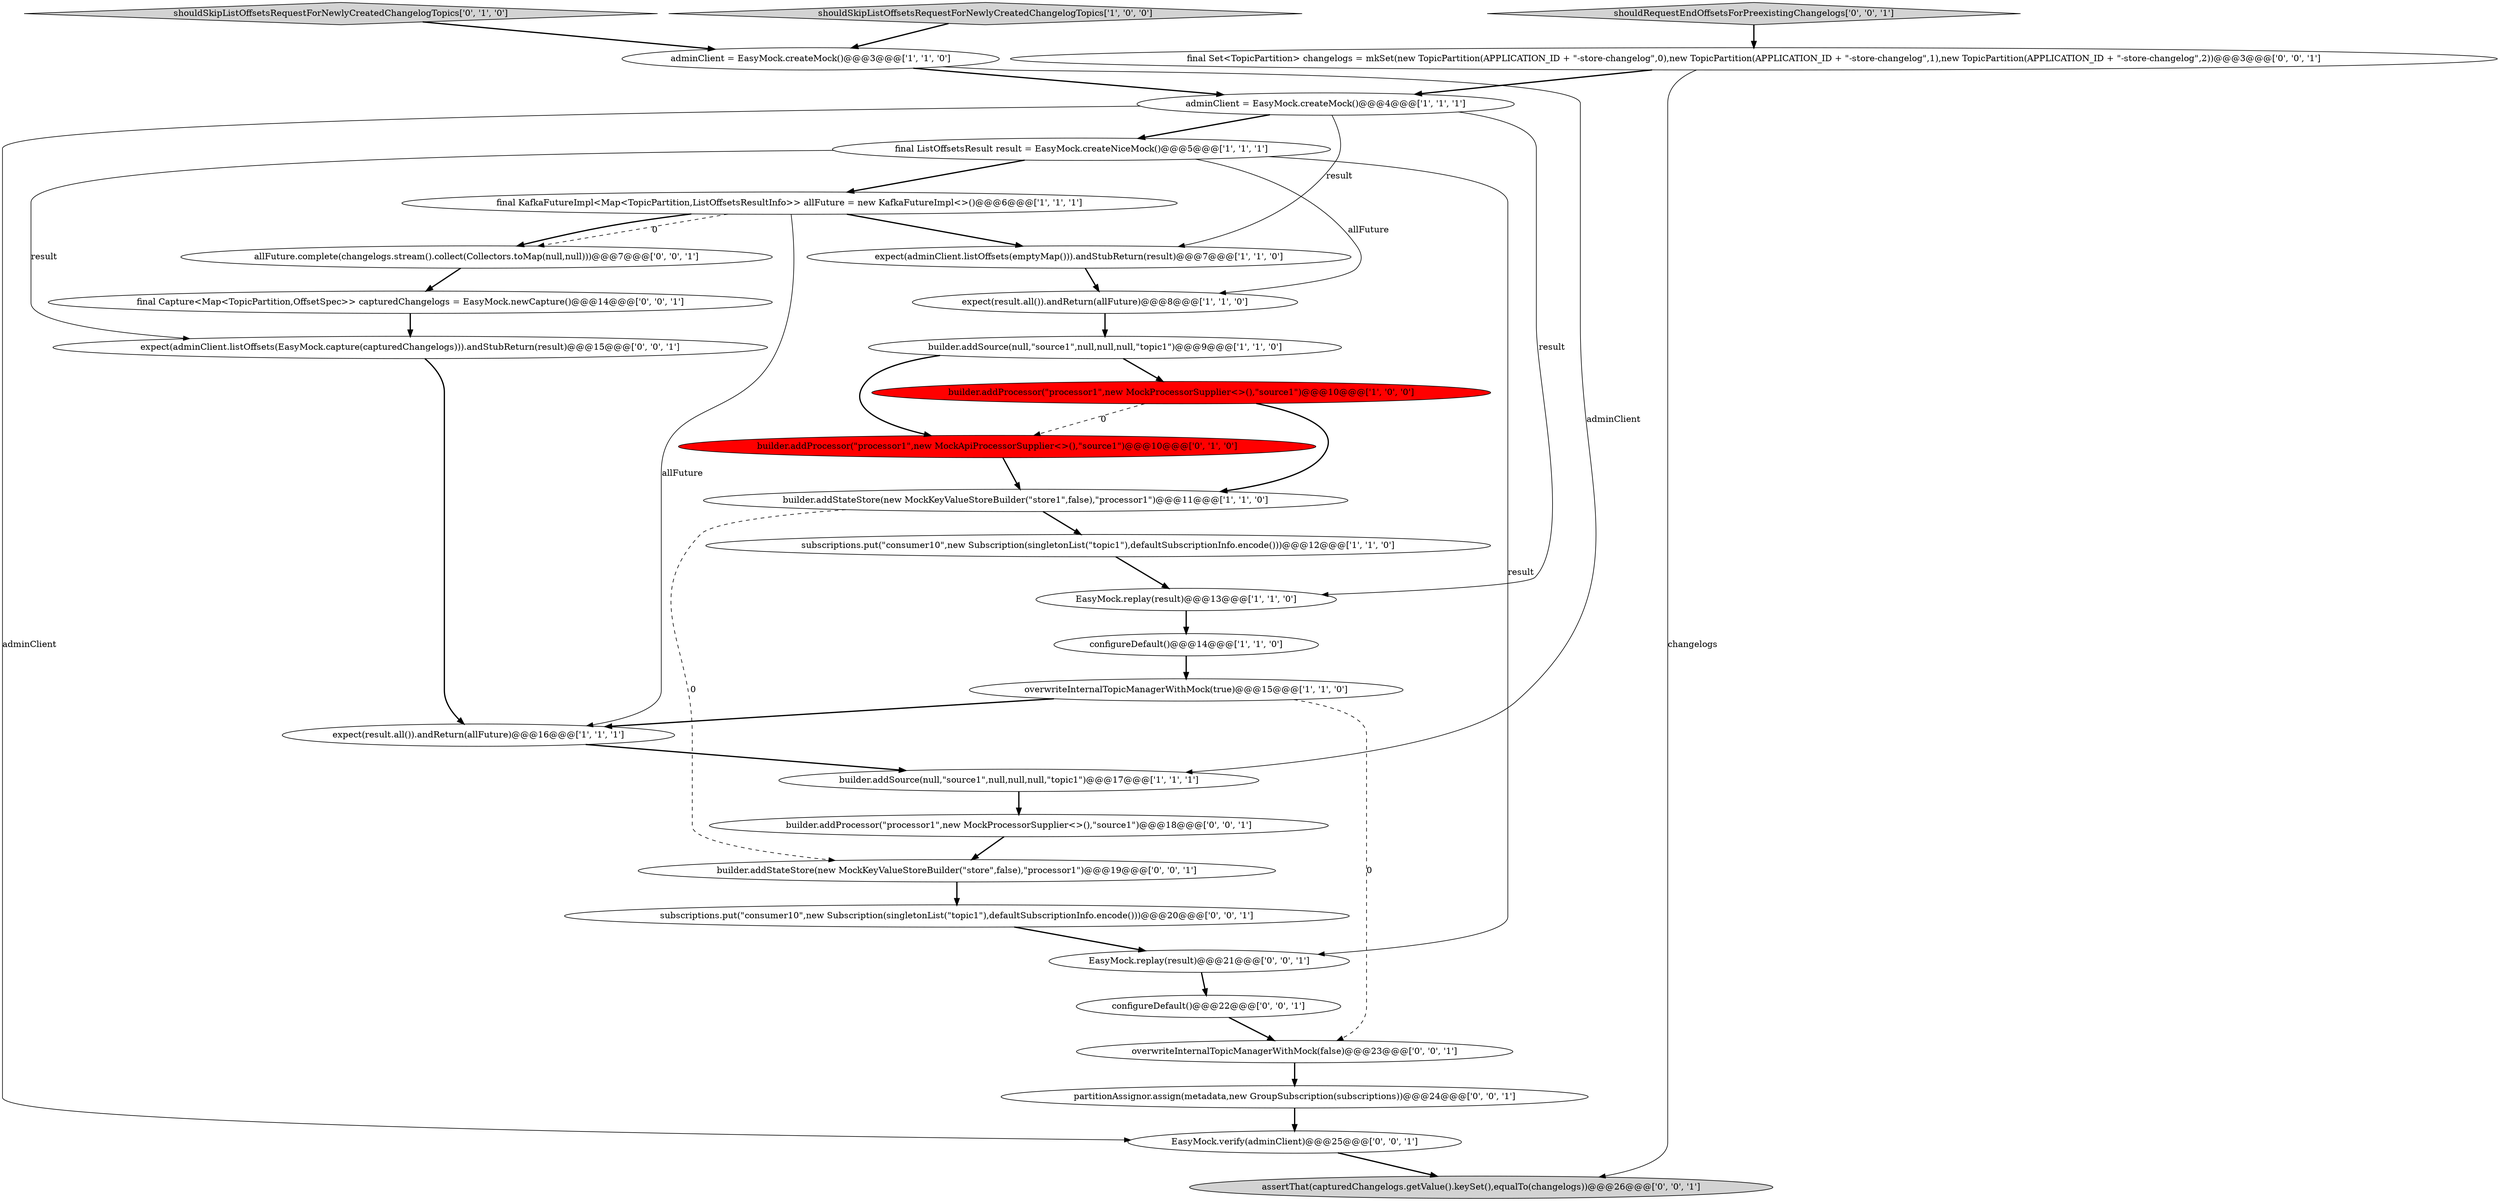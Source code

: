 digraph {
29 [style = filled, label = "assertThat(capturedChangelogs.getValue().keySet(),equalTo(changelogs))@@@26@@@['0', '0', '1']", fillcolor = lightgray, shape = ellipse image = "AAA0AAABBB3BBB"];
20 [style = filled, label = "allFuture.complete(changelogs.stream().collect(Collectors.toMap(null,null)))@@@7@@@['0', '0', '1']", fillcolor = white, shape = ellipse image = "AAA0AAABBB3BBB"];
23 [style = filled, label = "EasyMock.verify(adminClient)@@@25@@@['0', '0', '1']", fillcolor = white, shape = ellipse image = "AAA0AAABBB3BBB"];
4 [style = filled, label = "configureDefault()@@@14@@@['1', '1', '0']", fillcolor = white, shape = ellipse image = "AAA0AAABBB1BBB"];
5 [style = filled, label = "adminClient = EasyMock.createMock()@@@4@@@['1', '1', '1']", fillcolor = white, shape = ellipse image = "AAA0AAABBB1BBB"];
11 [style = filled, label = "adminClient = EasyMock.createMock()@@@3@@@['1', '1', '0']", fillcolor = white, shape = ellipse image = "AAA0AAABBB1BBB"];
22 [style = filled, label = "EasyMock.replay(result)@@@21@@@['0', '0', '1']", fillcolor = white, shape = ellipse image = "AAA0AAABBB3BBB"];
12 [style = filled, label = "builder.addStateStore(new MockKeyValueStoreBuilder(\"store1\",false),\"processor1\")@@@11@@@['1', '1', '0']", fillcolor = white, shape = ellipse image = "AAA0AAABBB1BBB"];
26 [style = filled, label = "configureDefault()@@@22@@@['0', '0', '1']", fillcolor = white, shape = ellipse image = "AAA0AAABBB3BBB"];
31 [style = filled, label = "builder.addProcessor(\"processor1\",new MockProcessorSupplier<>(),\"source1\")@@@18@@@['0', '0', '1']", fillcolor = white, shape = ellipse image = "AAA0AAABBB3BBB"];
14 [style = filled, label = "EasyMock.replay(result)@@@13@@@['1', '1', '0']", fillcolor = white, shape = ellipse image = "AAA0AAABBB1BBB"];
24 [style = filled, label = "expect(adminClient.listOffsets(EasyMock.capture(capturedChangelogs))).andStubReturn(result)@@@15@@@['0', '0', '1']", fillcolor = white, shape = ellipse image = "AAA0AAABBB3BBB"];
9 [style = filled, label = "builder.addSource(null,\"source1\",null,null,null,\"topic1\")@@@9@@@['1', '1', '0']", fillcolor = white, shape = ellipse image = "AAA0AAABBB1BBB"];
10 [style = filled, label = "expect(adminClient.listOffsets(emptyMap())).andStubReturn(result)@@@7@@@['1', '1', '0']", fillcolor = white, shape = ellipse image = "AAA0AAABBB1BBB"];
28 [style = filled, label = "subscriptions.put(\"consumer10\",new Subscription(singletonList(\"topic1\"),defaultSubscriptionInfo.encode()))@@@20@@@['0', '0', '1']", fillcolor = white, shape = ellipse image = "AAA0AAABBB3BBB"];
6 [style = filled, label = "builder.addSource(null,\"source1\",null,null,null,\"topic1\")@@@17@@@['1', '1', '1']", fillcolor = white, shape = ellipse image = "AAA0AAABBB1BBB"];
8 [style = filled, label = "overwriteInternalTopicManagerWithMock(true)@@@15@@@['1', '1', '0']", fillcolor = white, shape = ellipse image = "AAA0AAABBB1BBB"];
0 [style = filled, label = "shouldSkipListOffsetsRequestForNewlyCreatedChangelogTopics['1', '0', '0']", fillcolor = lightgray, shape = diamond image = "AAA0AAABBB1BBB"];
27 [style = filled, label = "builder.addStateStore(new MockKeyValueStoreBuilder(\"store\",false),\"processor1\")@@@19@@@['0', '0', '1']", fillcolor = white, shape = ellipse image = "AAA0AAABBB3BBB"];
1 [style = filled, label = "builder.addProcessor(\"processor1\",new MockProcessorSupplier<>(),\"source1\")@@@10@@@['1', '0', '0']", fillcolor = red, shape = ellipse image = "AAA1AAABBB1BBB"];
30 [style = filled, label = "final Set<TopicPartition> changelogs = mkSet(new TopicPartition(APPLICATION_ID + \"-store-changelog\",0),new TopicPartition(APPLICATION_ID + \"-store-changelog\",1),new TopicPartition(APPLICATION_ID + \"-store-changelog\",2))@@@3@@@['0', '0', '1']", fillcolor = white, shape = ellipse image = "AAA0AAABBB3BBB"];
17 [style = filled, label = "shouldSkipListOffsetsRequestForNewlyCreatedChangelogTopics['0', '1', '0']", fillcolor = lightgray, shape = diamond image = "AAA0AAABBB2BBB"];
18 [style = filled, label = "overwriteInternalTopicManagerWithMock(false)@@@23@@@['0', '0', '1']", fillcolor = white, shape = ellipse image = "AAA0AAABBB3BBB"];
13 [style = filled, label = "expect(result.all()).andReturn(allFuture)@@@16@@@['1', '1', '1']", fillcolor = white, shape = ellipse image = "AAA0AAABBB1BBB"];
19 [style = filled, label = "shouldRequestEndOffsetsForPreexistingChangelogs['0', '0', '1']", fillcolor = lightgray, shape = diamond image = "AAA0AAABBB3BBB"];
15 [style = filled, label = "final KafkaFutureImpl<Map<TopicPartition,ListOffsetsResultInfo>> allFuture = new KafkaFutureImpl<>()@@@6@@@['1', '1', '1']", fillcolor = white, shape = ellipse image = "AAA0AAABBB1BBB"];
2 [style = filled, label = "final ListOffsetsResult result = EasyMock.createNiceMock()@@@5@@@['1', '1', '1']", fillcolor = white, shape = ellipse image = "AAA0AAABBB1BBB"];
7 [style = filled, label = "expect(result.all()).andReturn(allFuture)@@@8@@@['1', '1', '0']", fillcolor = white, shape = ellipse image = "AAA0AAABBB1BBB"];
16 [style = filled, label = "builder.addProcessor(\"processor1\",new MockApiProcessorSupplier<>(),\"source1\")@@@10@@@['0', '1', '0']", fillcolor = red, shape = ellipse image = "AAA1AAABBB2BBB"];
21 [style = filled, label = "partitionAssignor.assign(metadata,new GroupSubscription(subscriptions))@@@24@@@['0', '0', '1']", fillcolor = white, shape = ellipse image = "AAA0AAABBB3BBB"];
3 [style = filled, label = "subscriptions.put(\"consumer10\",new Subscription(singletonList(\"topic1\"),defaultSubscriptionInfo.encode()))@@@12@@@['1', '1', '0']", fillcolor = white, shape = ellipse image = "AAA0AAABBB1BBB"];
25 [style = filled, label = "final Capture<Map<TopicPartition,OffsetSpec>> capturedChangelogs = EasyMock.newCapture()@@@14@@@['0', '0', '1']", fillcolor = white, shape = ellipse image = "AAA0AAABBB3BBB"];
22->26 [style = bold, label=""];
15->10 [style = bold, label=""];
15->20 [style = dashed, label="0"];
11->6 [style = solid, label="adminClient"];
30->29 [style = solid, label="changelogs"];
2->24 [style = solid, label="result"];
27->28 [style = bold, label=""];
3->14 [style = bold, label=""];
26->18 [style = bold, label=""];
2->7 [style = solid, label="allFuture"];
0->11 [style = bold, label=""];
5->10 [style = solid, label="result"];
24->13 [style = bold, label=""];
20->25 [style = bold, label=""];
10->7 [style = bold, label=""];
9->16 [style = bold, label=""];
5->23 [style = solid, label="adminClient"];
23->29 [style = bold, label=""];
7->9 [style = bold, label=""];
25->24 [style = bold, label=""];
11->5 [style = bold, label=""];
5->2 [style = bold, label=""];
2->22 [style = solid, label="result"];
6->31 [style = bold, label=""];
31->27 [style = bold, label=""];
30->5 [style = bold, label=""];
1->16 [style = dashed, label="0"];
15->20 [style = bold, label=""];
19->30 [style = bold, label=""];
2->15 [style = bold, label=""];
15->13 [style = solid, label="allFuture"];
12->27 [style = dashed, label="0"];
5->14 [style = solid, label="result"];
1->12 [style = bold, label=""];
4->8 [style = bold, label=""];
8->18 [style = dashed, label="0"];
12->3 [style = bold, label=""];
18->21 [style = bold, label=""];
13->6 [style = bold, label=""];
9->1 [style = bold, label=""];
21->23 [style = bold, label=""];
16->12 [style = bold, label=""];
28->22 [style = bold, label=""];
8->13 [style = bold, label=""];
14->4 [style = bold, label=""];
17->11 [style = bold, label=""];
}
